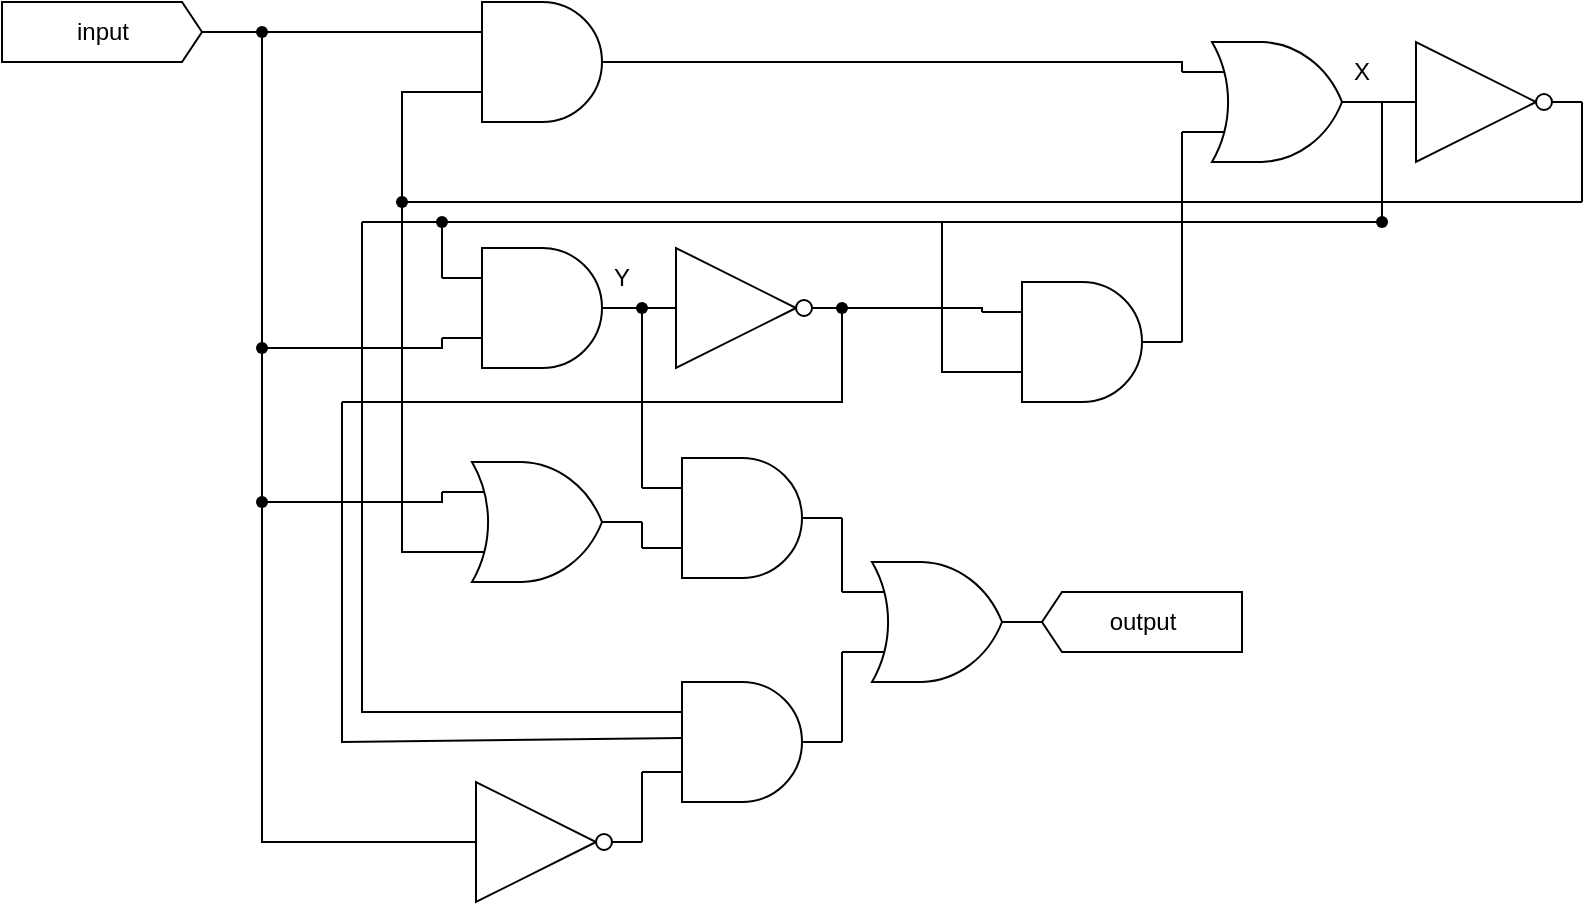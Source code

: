 <mxfile version="24.8.9">
  <diagram name="Page-1" id="rFQyy8-Wtrp8-1svVP6h">
    <mxGraphModel dx="989" dy="514" grid="1" gridSize="10" guides="1" tooltips="1" connect="1" arrows="1" fold="1" page="1" pageScale="1" pageWidth="827" pageHeight="1169" math="0" shadow="0">
      <root>
        <mxCell id="0" />
        <mxCell id="1" parent="0" />
        <mxCell id="YE5e00FKLMCy6GCT2mBF-1" value="" style="verticalLabelPosition=bottom;shadow=0;dashed=0;align=center;html=1;verticalAlign=top;shape=mxgraph.electrical.logic_gates.logic_gate;operation=and;direction=east;" vertex="1" parent="1">
          <mxGeometry x="350" y="80" width="100" height="60" as="geometry" />
        </mxCell>
        <mxCell id="YE5e00FKLMCy6GCT2mBF-6" value="input" style="html=1;shadow=0;dashed=0;align=center;verticalAlign=middle;shape=mxgraph.arrows2.arrow;dy=0;dx=10;notch=0;" vertex="1" parent="1">
          <mxGeometry x="130" y="80" width="100" height="30" as="geometry" />
        </mxCell>
        <mxCell id="YE5e00FKLMCy6GCT2mBF-7" value="output" style="html=1;shadow=0;dashed=0;align=center;verticalAlign=middle;shape=mxgraph.arrows2.arrow;dy=0;dx=10;notch=0;direction=west;" vertex="1" parent="1">
          <mxGeometry x="650" y="375" width="100" height="30" as="geometry" />
        </mxCell>
        <mxCell id="YE5e00FKLMCy6GCT2mBF-8" value="" style="verticalLabelPosition=bottom;shadow=0;dashed=0;align=center;html=1;verticalAlign=top;shape=mxgraph.electrical.logic_gates.logic_gate;operation=and;direction=east;" vertex="1" parent="1">
          <mxGeometry x="350" y="203" width="100" height="60" as="geometry" />
        </mxCell>
        <mxCell id="YE5e00FKLMCy6GCT2mBF-12" value="" style="endArrow=none;html=1;rounded=0;entryX=0;entryY=0.25;entryDx=0;entryDy=0;entryPerimeter=0;" edge="1" parent="1" source="YE5e00FKLMCy6GCT2mBF-17" target="YE5e00FKLMCy6GCT2mBF-1">
          <mxGeometry width="50" height="50" relative="1" as="geometry">
            <mxPoint x="265" y="95" as="sourcePoint" />
            <mxPoint x="410" y="190" as="targetPoint" />
          </mxGeometry>
        </mxCell>
        <mxCell id="YE5e00FKLMCy6GCT2mBF-13" value="" style="endArrow=none;html=1;rounded=0;exitDx=0;exitDy=0;exitPerimeter=0;" edge="1" parent="1" source="YE5e00FKLMCy6GCT2mBF-43">
          <mxGeometry width="50" height="50" relative="1" as="geometry">
            <mxPoint x="360" y="230" as="sourcePoint" />
            <mxPoint x="260" y="248" as="targetPoint" />
          </mxGeometry>
        </mxCell>
        <mxCell id="YE5e00FKLMCy6GCT2mBF-14" value="" style="endArrow=none;html=1;rounded=0;exitDx=0;exitDy=0;exitPerimeter=0;" edge="1" parent="1" target="YE5e00FKLMCy6GCT2mBF-17">
          <mxGeometry width="50" height="50" relative="1" as="geometry">
            <mxPoint x="260" y="243" as="sourcePoint" />
            <mxPoint x="259.75" y="100" as="targetPoint" />
            <Array as="points" />
          </mxGeometry>
        </mxCell>
        <mxCell id="YE5e00FKLMCy6GCT2mBF-16" value="" style="endArrow=none;html=1;rounded=0;exitX=1;exitY=0.5;exitDx=0;exitDy=0;exitPerimeter=0;" edge="1" parent="1" source="YE5e00FKLMCy6GCT2mBF-6">
          <mxGeometry width="50" height="50" relative="1" as="geometry">
            <mxPoint x="230" y="95" as="sourcePoint" />
            <mxPoint x="260" y="95" as="targetPoint" />
          </mxGeometry>
        </mxCell>
        <mxCell id="YE5e00FKLMCy6GCT2mBF-17" value="" style="shape=waypoint;sketch=0;fillStyle=solid;size=6;pointerEvents=1;points=[];fillColor=none;resizable=0;rotatable=0;perimeter=centerPerimeter;snapToPoint=1;" vertex="1" parent="1">
          <mxGeometry x="250" y="85" width="20" height="20" as="geometry" />
        </mxCell>
        <mxCell id="YE5e00FKLMCy6GCT2mBF-18" value="" style="verticalLabelPosition=bottom;shadow=0;dashed=0;align=center;html=1;verticalAlign=top;shape=mxgraph.electrical.logic_gates.logic_gate;operation=and;direction=east;" vertex="1" parent="1">
          <mxGeometry x="620" y="220" width="100" height="60" as="geometry" />
        </mxCell>
        <mxCell id="YE5e00FKLMCy6GCT2mBF-19" value="" style="verticalLabelPosition=bottom;shadow=0;dashed=0;align=center;html=1;verticalAlign=top;shape=mxgraph.electrical.logic_gates.logic_gate;operation=or;" vertex="1" parent="1">
          <mxGeometry x="720" y="100" width="100" height="60" as="geometry" />
        </mxCell>
        <mxCell id="YE5e00FKLMCy6GCT2mBF-21" value="" style="endArrow=none;html=1;rounded=0;entryX=0;entryY=0.25;entryDx=0;entryDy=0;entryPerimeter=0;exitX=1;exitY=0.5;exitDx=0;exitDy=0;exitPerimeter=0;" edge="1" parent="1" source="YE5e00FKLMCy6GCT2mBF-1" target="YE5e00FKLMCy6GCT2mBF-19">
          <mxGeometry width="50" height="50" relative="1" as="geometry">
            <mxPoint x="470" y="115" as="sourcePoint" />
            <mxPoint x="590" y="105" as="targetPoint" />
            <Array as="points">
              <mxPoint x="720" y="110" />
            </Array>
          </mxGeometry>
        </mxCell>
        <mxCell id="YE5e00FKLMCy6GCT2mBF-22" value="" style="endArrow=none;html=1;rounded=0;entryX=0;entryY=0.25;entryDx=0;entryDy=0;entryPerimeter=0;" edge="1" parent="1" target="YE5e00FKLMCy6GCT2mBF-8">
          <mxGeometry width="50" height="50" relative="1" as="geometry">
            <mxPoint x="350" y="190" as="sourcePoint" />
            <mxPoint x="270" y="258" as="targetPoint" />
          </mxGeometry>
        </mxCell>
        <mxCell id="YE5e00FKLMCy6GCT2mBF-23" value="" style="endArrow=none;html=1;rounded=0;" edge="1" parent="1">
          <mxGeometry width="50" height="50" relative="1" as="geometry">
            <mxPoint x="820" y="190" as="sourcePoint" />
            <mxPoint x="350" y="190" as="targetPoint" />
          </mxGeometry>
        </mxCell>
        <mxCell id="YE5e00FKLMCy6GCT2mBF-24" value="" style="endArrow=none;html=1;rounded=0;exitDx=0;exitDy=0;exitPerimeter=0;" edge="1" parent="1" source="YE5e00FKLMCy6GCT2mBF-60">
          <mxGeometry width="50" height="50" relative="1" as="geometry">
            <mxPoint x="820" y="160" as="sourcePoint" />
            <mxPoint x="820" y="190" as="targetPoint" />
          </mxGeometry>
        </mxCell>
        <mxCell id="YE5e00FKLMCy6GCT2mBF-25" value="X" style="text;strokeColor=none;align=center;fillColor=none;html=1;verticalAlign=middle;whiteSpace=wrap;rounded=0;" vertex="1" parent="1">
          <mxGeometry x="800" y="100" width="20" height="30" as="geometry" />
        </mxCell>
        <mxCell id="YE5e00FKLMCy6GCT2mBF-27" value="Y" style="text;strokeColor=none;align=center;fillColor=none;html=1;verticalAlign=middle;whiteSpace=wrap;rounded=0;" vertex="1" parent="1">
          <mxGeometry x="430" y="203" width="20" height="30" as="geometry" />
        </mxCell>
        <mxCell id="YE5e00FKLMCy6GCT2mBF-29" value="" style="verticalLabelPosition=bottom;shadow=0;dashed=0;align=center;html=1;verticalAlign=top;shape=mxgraph.electrical.logic_gates.inverter_2" vertex="1" parent="1">
          <mxGeometry x="820" y="100" width="100" height="60" as="geometry" />
        </mxCell>
        <mxCell id="YE5e00FKLMCy6GCT2mBF-30" value="" style="endArrow=none;html=1;rounded=0;exitX=1;exitY=0.5;exitDx=0;exitDy=0;exitPerimeter=0;" edge="1" parent="1">
          <mxGeometry width="50" height="50" relative="1" as="geometry">
            <mxPoint x="920" y="130" as="sourcePoint" />
            <mxPoint x="920" y="180" as="targetPoint" />
          </mxGeometry>
        </mxCell>
        <mxCell id="YE5e00FKLMCy6GCT2mBF-31" value="" style="endArrow=none;html=1;rounded=0;" edge="1" parent="1">
          <mxGeometry width="50" height="50" relative="1" as="geometry">
            <mxPoint x="920" y="180" as="sourcePoint" />
            <mxPoint x="330" y="180" as="targetPoint" />
          </mxGeometry>
        </mxCell>
        <mxCell id="YE5e00FKLMCy6GCT2mBF-34" value="" style="verticalLabelPosition=bottom;shadow=0;dashed=0;align=center;html=1;verticalAlign=top;shape=mxgraph.electrical.logic_gates.inverter_2" vertex="1" parent="1">
          <mxGeometry x="450" y="203" width="100" height="60" as="geometry" />
        </mxCell>
        <mxCell id="YE5e00FKLMCy6GCT2mBF-37" value="" style="endArrow=none;html=1;rounded=0;entryX=0;entryY=0.75;entryDx=0;entryDy=0;entryPerimeter=0;exitX=0;exitY=0.75;exitDx=0;exitDy=0;exitPerimeter=0;" edge="1" parent="1" target="YE5e00FKLMCy6GCT2mBF-1">
          <mxGeometry width="50" height="50" relative="1" as="geometry">
            <mxPoint x="350" y="355" as="sourcePoint" />
            <mxPoint x="560" y="243" as="targetPoint" />
            <Array as="points">
              <mxPoint x="330" y="355" />
              <mxPoint x="330" y="240" />
              <mxPoint x="330" y="125" />
            </Array>
          </mxGeometry>
        </mxCell>
        <mxCell id="YE5e00FKLMCy6GCT2mBF-38" value="" style="shape=waypoint;sketch=0;fillStyle=solid;size=6;pointerEvents=1;points=[];fillColor=none;resizable=0;rotatable=0;perimeter=centerPerimeter;snapToPoint=1;" vertex="1" parent="1">
          <mxGeometry x="320" y="170" width="20" height="20" as="geometry" />
        </mxCell>
        <mxCell id="YE5e00FKLMCy6GCT2mBF-39" value="" style="verticalLabelPosition=bottom;shadow=0;dashed=0;align=center;html=1;verticalAlign=top;shape=mxgraph.electrical.logic_gates.logic_gate;operation=or;" vertex="1" parent="1">
          <mxGeometry x="350" y="310" width="100" height="60" as="geometry" />
        </mxCell>
        <mxCell id="YE5e00FKLMCy6GCT2mBF-41" value="" style="endArrow=none;html=1;rounded=0;exitDx=0;exitDy=0;exitPerimeter=0;" edge="1" parent="1" source="YE5e00FKLMCy6GCT2mBF-43">
          <mxGeometry width="50" height="50" relative="1" as="geometry">
            <mxPoint x="350" y="325" as="sourcePoint" />
            <mxPoint x="260" y="243" as="targetPoint" />
            <Array as="points" />
          </mxGeometry>
        </mxCell>
        <mxCell id="YE5e00FKLMCy6GCT2mBF-44" value="" style="endArrow=none;html=1;rounded=0;exitDx=0;exitDy=0;exitPerimeter=0;" edge="1" parent="1" source="YE5e00FKLMCy6GCT2mBF-67" target="YE5e00FKLMCy6GCT2mBF-43">
          <mxGeometry width="50" height="50" relative="1" as="geometry">
            <mxPoint x="350" y="325" as="sourcePoint" />
            <mxPoint x="260" y="243" as="targetPoint" />
            <Array as="points" />
          </mxGeometry>
        </mxCell>
        <mxCell id="YE5e00FKLMCy6GCT2mBF-45" value="" style="endArrow=none;html=1;rounded=0;exitX=0;exitY=0.75;exitDx=0;exitDy=0;exitPerimeter=0;" edge="1" parent="1" source="YE5e00FKLMCy6GCT2mBF-8" target="YE5e00FKLMCy6GCT2mBF-43">
          <mxGeometry width="50" height="50" relative="1" as="geometry">
            <mxPoint x="350" y="248" as="sourcePoint" />
            <mxPoint x="260" y="248" as="targetPoint" />
            <Array as="points">
              <mxPoint x="350" y="253" />
            </Array>
          </mxGeometry>
        </mxCell>
        <mxCell id="YE5e00FKLMCy6GCT2mBF-43" value="" style="shape=waypoint;sketch=0;fillStyle=solid;size=6;pointerEvents=1;points=[];fillColor=none;resizable=0;rotatable=0;perimeter=centerPerimeter;snapToPoint=1;" vertex="1" parent="1">
          <mxGeometry x="250" y="243" width="20" height="20" as="geometry" />
        </mxCell>
        <mxCell id="YE5e00FKLMCy6GCT2mBF-46" value="" style="endArrow=none;html=1;rounded=0;exitX=0;exitY=0.75;exitDx=0;exitDy=0;exitPerimeter=0;entryX=1;entryY=0.5;entryDx=0;entryDy=0;entryPerimeter=0;" edge="1" parent="1" source="YE5e00FKLMCy6GCT2mBF-19" target="YE5e00FKLMCy6GCT2mBF-18">
          <mxGeometry width="50" height="50" relative="1" as="geometry">
            <mxPoint x="719" y="150" as="sourcePoint" />
            <mxPoint x="719.43" y="253" as="targetPoint" />
          </mxGeometry>
        </mxCell>
        <mxCell id="YE5e00FKLMCy6GCT2mBF-47" value="" style="endArrow=none;html=1;rounded=0;entryX=0;entryY=0.25;entryDx=0;entryDy=0;entryPerimeter=0;exitX=1;exitY=0.5;exitDx=0;exitDy=0;exitPerimeter=0;" edge="1" parent="1" source="YE5e00FKLMCy6GCT2mBF-34" target="YE5e00FKLMCy6GCT2mBF-18">
          <mxGeometry width="50" height="50" relative="1" as="geometry">
            <mxPoint x="560" y="232.6" as="sourcePoint" />
            <mxPoint x="650" y="232.6" as="targetPoint" />
            <Array as="points">
              <mxPoint x="620" y="233" />
            </Array>
          </mxGeometry>
        </mxCell>
        <mxCell id="YE5e00FKLMCy6GCT2mBF-48" value="" style="endArrow=none;html=1;rounded=0;entryX=0;entryY=0.75;entryDx=0;entryDy=0;entryPerimeter=0;" edge="1" parent="1" target="YE5e00FKLMCy6GCT2mBF-18">
          <mxGeometry width="50" height="50" relative="1" as="geometry">
            <mxPoint x="600" y="190" as="sourcePoint" />
            <mxPoint x="630" y="245" as="targetPoint" />
            <Array as="points">
              <mxPoint x="600" y="265" />
            </Array>
          </mxGeometry>
        </mxCell>
        <mxCell id="YE5e00FKLMCy6GCT2mBF-49" value="" style="verticalLabelPosition=bottom;shadow=0;dashed=0;align=center;html=1;verticalAlign=top;shape=mxgraph.electrical.logic_gates.logic_gate;operation=and;direction=east;" vertex="1" parent="1">
          <mxGeometry x="450" y="308" width="100" height="60" as="geometry" />
        </mxCell>
        <mxCell id="YE5e00FKLMCy6GCT2mBF-50" value="" style="endArrow=none;html=1;rounded=0;exitDx=0;exitDy=0;exitPerimeter=0;entryX=0;entryY=0.25;entryDx=0;entryDy=0;entryPerimeter=0;" edge="1" parent="1" source="YE5e00FKLMCy6GCT2mBF-58" target="YE5e00FKLMCy6GCT2mBF-49">
          <mxGeometry width="50" height="50" relative="1" as="geometry">
            <mxPoint x="449.6" y="233" as="sourcePoint" />
            <mxPoint x="450" y="310" as="targetPoint" />
          </mxGeometry>
        </mxCell>
        <mxCell id="YE5e00FKLMCy6GCT2mBF-55" value="" style="endArrow=none;html=1;rounded=0;exitX=1;exitY=0.5;exitDx=0;exitDy=0;exitPerimeter=0;entryX=0;entryY=0.75;entryDx=0;entryDy=0;entryPerimeter=0;" edge="1" parent="1" source="YE5e00FKLMCy6GCT2mBF-39" target="YE5e00FKLMCy6GCT2mBF-49">
          <mxGeometry width="50" height="50" relative="1" as="geometry">
            <mxPoint x="459.6" y="243" as="sourcePoint" />
            <mxPoint x="460" y="333" as="targetPoint" />
          </mxGeometry>
        </mxCell>
        <mxCell id="YE5e00FKLMCy6GCT2mBF-59" value="" style="endArrow=none;html=1;rounded=0;exitX=0;exitY=0.75;exitDx=0;exitDy=0;exitPerimeter=0;entryDx=0;entryDy=0;entryPerimeter=0;" edge="1" parent="1" target="YE5e00FKLMCy6GCT2mBF-58">
          <mxGeometry width="50" height="50" relative="1" as="geometry">
            <mxPoint x="449.6" y="233" as="sourcePoint" />
            <mxPoint x="450" y="323" as="targetPoint" />
          </mxGeometry>
        </mxCell>
        <mxCell id="YE5e00FKLMCy6GCT2mBF-58" value="" style="shape=waypoint;sketch=0;fillStyle=solid;size=6;pointerEvents=1;points=[];fillColor=none;resizable=0;rotatable=0;perimeter=centerPerimeter;snapToPoint=1;" vertex="1" parent="1">
          <mxGeometry x="440" y="223" width="20" height="20" as="geometry" />
        </mxCell>
        <mxCell id="YE5e00FKLMCy6GCT2mBF-62" value="" style="endArrow=none;html=1;rounded=0;exitX=1;exitY=0.5;exitDx=0;exitDy=0;exitPerimeter=0;" edge="1" parent="1" source="YE5e00FKLMCy6GCT2mBF-19" target="YE5e00FKLMCy6GCT2mBF-60">
          <mxGeometry width="50" height="50" relative="1" as="geometry">
            <mxPoint x="820" y="130" as="sourcePoint" />
            <mxPoint x="820" y="190" as="targetPoint" />
          </mxGeometry>
        </mxCell>
        <mxCell id="YE5e00FKLMCy6GCT2mBF-60" value="" style="shape=waypoint;sketch=0;fillStyle=solid;size=6;pointerEvents=1;points=[];fillColor=none;resizable=0;rotatable=0;perimeter=centerPerimeter;snapToPoint=1;" vertex="1" parent="1">
          <mxGeometry x="810" y="180" width="20" height="20" as="geometry" />
        </mxCell>
        <mxCell id="YE5e00FKLMCy6GCT2mBF-63" value="" style="verticalLabelPosition=bottom;shadow=0;dashed=0;align=center;html=1;verticalAlign=top;shape=mxgraph.electrical.logic_gates.logic_gate;operation=or;" vertex="1" parent="1">
          <mxGeometry x="550" y="360" width="100" height="60" as="geometry" />
        </mxCell>
        <mxCell id="YE5e00FKLMCy6GCT2mBF-64" value="" style="verticalLabelPosition=bottom;shadow=0;dashed=0;align=center;html=1;verticalAlign=top;shape=mxgraph.electrical.logic_gates.logic_gate;operation=and;direction=east;" vertex="1" parent="1">
          <mxGeometry x="450" y="420" width="100" height="60" as="geometry" />
        </mxCell>
        <mxCell id="YE5e00FKLMCy6GCT2mBF-65" value="" style="verticalLabelPosition=bottom;shadow=0;dashed=0;align=center;html=1;verticalAlign=top;shape=mxgraph.electrical.logic_gates.inverter_2" vertex="1" parent="1">
          <mxGeometry x="350" y="470" width="100" height="60" as="geometry" />
        </mxCell>
        <mxCell id="YE5e00FKLMCy6GCT2mBF-66" value="" style="endArrow=none;html=1;rounded=0;exitDx=0;exitDy=0;exitPerimeter=0;" edge="1" parent="1" source="YE5e00FKLMCy6GCT2mBF-67">
          <mxGeometry width="50" height="50" relative="1" as="geometry">
            <mxPoint x="350" y="392" as="sourcePoint" />
            <mxPoint x="260" y="320" as="targetPoint" />
            <Array as="points" />
          </mxGeometry>
        </mxCell>
        <mxCell id="YE5e00FKLMCy6GCT2mBF-68" value="" style="endArrow=none;html=1;rounded=0;exitX=0;exitY=0.5;exitDx=0;exitDy=0;exitPerimeter=0;" edge="1" parent="1" source="YE5e00FKLMCy6GCT2mBF-65" target="YE5e00FKLMCy6GCT2mBF-67">
          <mxGeometry width="50" height="50" relative="1" as="geometry">
            <mxPoint x="350" y="500" as="sourcePoint" />
            <mxPoint x="260" y="320" as="targetPoint" />
            <Array as="points">
              <mxPoint x="260" y="500" />
            </Array>
          </mxGeometry>
        </mxCell>
        <mxCell id="YE5e00FKLMCy6GCT2mBF-69" value="" style="endArrow=none;html=1;rounded=0;exitX=0;exitY=0.25;exitDx=0;exitDy=0;exitPerimeter=0;" edge="1" parent="1" source="YE5e00FKLMCy6GCT2mBF-39" target="YE5e00FKLMCy6GCT2mBF-67">
          <mxGeometry width="50" height="50" relative="1" as="geometry">
            <mxPoint x="350" y="325" as="sourcePoint" />
            <mxPoint x="260" y="253" as="targetPoint" />
            <Array as="points">
              <mxPoint x="350" y="330" />
            </Array>
          </mxGeometry>
        </mxCell>
        <mxCell id="YE5e00FKLMCy6GCT2mBF-67" value="" style="shape=waypoint;sketch=0;fillStyle=solid;size=6;pointerEvents=1;points=[];fillColor=none;resizable=0;rotatable=0;perimeter=centerPerimeter;snapToPoint=1;" vertex="1" parent="1">
          <mxGeometry x="250" y="320" width="20" height="20" as="geometry" />
        </mxCell>
        <mxCell id="YE5e00FKLMCy6GCT2mBF-70" value="" style="endArrow=none;html=1;rounded=0;entryX=1;entryY=0.5;entryDx=0;entryDy=0;entryPerimeter=0;exitX=0;exitY=0.75;exitDx=0;exitDy=0;exitPerimeter=0;" edge="1" parent="1" source="YE5e00FKLMCy6GCT2mBF-64" target="YE5e00FKLMCy6GCT2mBF-65">
          <mxGeometry width="50" height="50" relative="1" as="geometry">
            <mxPoint x="540" y="490" as="sourcePoint" />
            <mxPoint x="460" y="333" as="targetPoint" />
          </mxGeometry>
        </mxCell>
        <mxCell id="YE5e00FKLMCy6GCT2mBF-71" value="" style="endArrow=none;html=1;rounded=0;exitDx=0;exitDy=0;exitPerimeter=0;" edge="1" parent="1" source="YE5e00FKLMCy6GCT2mBF-78">
          <mxGeometry width="50" height="50" relative="1" as="geometry">
            <mxPoint x="310" y="420" as="sourcePoint" />
            <mxPoint x="350" y="190" as="targetPoint" />
            <Array as="points">
              <mxPoint x="310" y="190" />
            </Array>
          </mxGeometry>
        </mxCell>
        <mxCell id="YE5e00FKLMCy6GCT2mBF-72" value="" style="endArrow=none;html=1;rounded=0;exitDx=0;exitDy=0;exitPerimeter=0;" edge="1" parent="1" source="YE5e00FKLMCy6GCT2mBF-73">
          <mxGeometry width="50" height="50" relative="1" as="geometry">
            <mxPoint x="470" y="448" as="sourcePoint" />
            <mxPoint x="300" y="280" as="targetPoint" />
            <Array as="points">
              <mxPoint x="550" y="280" />
            </Array>
          </mxGeometry>
        </mxCell>
        <mxCell id="YE5e00FKLMCy6GCT2mBF-75" value="" style="endArrow=none;html=1;rounded=0;exitX=0;exitY=0.25;exitDx=0;exitDy=0;exitPerimeter=0;" edge="1" parent="1">
          <mxGeometry width="50" height="50" relative="1" as="geometry">
            <mxPoint x="470" y="448" as="sourcePoint" />
            <mxPoint x="300" y="280" as="targetPoint" />
            <Array as="points">
              <mxPoint x="300" y="450" />
            </Array>
          </mxGeometry>
        </mxCell>
        <mxCell id="YE5e00FKLMCy6GCT2mBF-73" value="" style="shape=waypoint;sketch=0;fillStyle=solid;size=6;pointerEvents=1;points=[];fillColor=none;resizable=0;rotatable=0;perimeter=centerPerimeter;snapToPoint=1;" vertex="1" parent="1">
          <mxGeometry x="540" y="223" width="20" height="20" as="geometry" />
        </mxCell>
        <mxCell id="YE5e00FKLMCy6GCT2mBF-76" value="" style="endArrow=none;html=1;rounded=0;exitDx=0;exitDy=0;exitPerimeter=0;entryX=0;entryY=0.25;entryDx=0;entryDy=0;entryPerimeter=0;exitX=1;exitY=0.5;" edge="1" parent="1" source="YE5e00FKLMCy6GCT2mBF-49" target="YE5e00FKLMCy6GCT2mBF-63">
          <mxGeometry width="50" height="50" relative="1" as="geometry">
            <mxPoint x="650" y="420" as="sourcePoint" />
            <mxPoint x="650" y="510" as="targetPoint" />
          </mxGeometry>
        </mxCell>
        <mxCell id="YE5e00FKLMCy6GCT2mBF-77" value="" style="endArrow=none;html=1;rounded=0;exitDx=0;exitDy=0;exitPerimeter=0;entryX=1;entryY=0.5;entryDx=0;entryDy=0;entryPerimeter=0;exitX=0;exitY=0.75;" edge="1" parent="1" source="YE5e00FKLMCy6GCT2mBF-63" target="YE5e00FKLMCy6GCT2mBF-64">
          <mxGeometry width="50" height="50" relative="1" as="geometry">
            <mxPoint x="549.31" y="410" as="sourcePoint" />
            <mxPoint x="549.31" y="447" as="targetPoint" />
          </mxGeometry>
        </mxCell>
        <mxCell id="YE5e00FKLMCy6GCT2mBF-79" value="" style="endArrow=none;html=1;rounded=0;exitX=0;exitY=0.25;exitDx=0;exitDy=0;exitPerimeter=0;" edge="1" parent="1" source="YE5e00FKLMCy6GCT2mBF-64">
          <mxGeometry width="50" height="50" relative="1" as="geometry">
            <mxPoint x="450" y="435" as="sourcePoint" />
            <mxPoint x="310" y="190" as="targetPoint" />
            <Array as="points">
              <mxPoint x="310" y="435" />
              <mxPoint x="310" y="305" />
            </Array>
          </mxGeometry>
        </mxCell>
        <mxCell id="YE5e00FKLMCy6GCT2mBF-78" value="" style="shape=waypoint;sketch=0;fillStyle=solid;size=6;pointerEvents=1;points=[];fillColor=none;resizable=0;rotatable=0;perimeter=centerPerimeter;snapToPoint=1;" vertex="1" parent="1">
          <mxGeometry x="340" y="180" width="20" height="20" as="geometry" />
        </mxCell>
      </root>
    </mxGraphModel>
  </diagram>
</mxfile>

